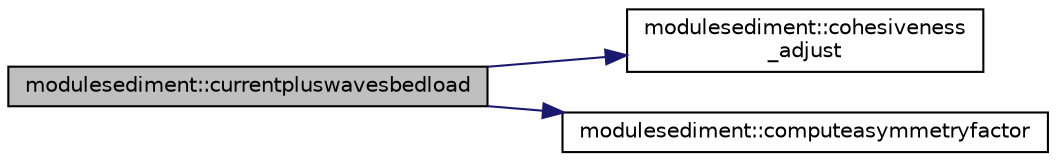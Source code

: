 digraph "modulesediment::currentpluswavesbedload"
{
 // LATEX_PDF_SIZE
  edge [fontname="Helvetica",fontsize="10",labelfontname="Helvetica",labelfontsize="10"];
  node [fontname="Helvetica",fontsize="10",shape=record];
  rankdir="LR";
  Node1 [label="modulesediment::currentpluswavesbedload",height=0.2,width=0.4,color="black", fillcolor="grey75", style="filled", fontcolor="black",tooltip=" "];
  Node1 -> Node2 [color="midnightblue",fontsize="10",style="solid"];
  Node2 [label="modulesediment::cohesiveness\l_adjust",height=0.2,width=0.4,color="black", fillcolor="white", style="filled",URL="$namespacemodulesediment.html#afbd767a170502bf18b5849039940895d",tooltip=" "];
  Node1 -> Node3 [color="midnightblue",fontsize="10",style="solid"];
  Node3 [label="modulesediment::computeasymmetryfactor",height=0.2,width=0.4,color="black", fillcolor="white", style="filled",URL="$namespacemodulesediment.html#a7f0383935c0a22b77c959d32f6fa82e5",tooltip=" "];
}
